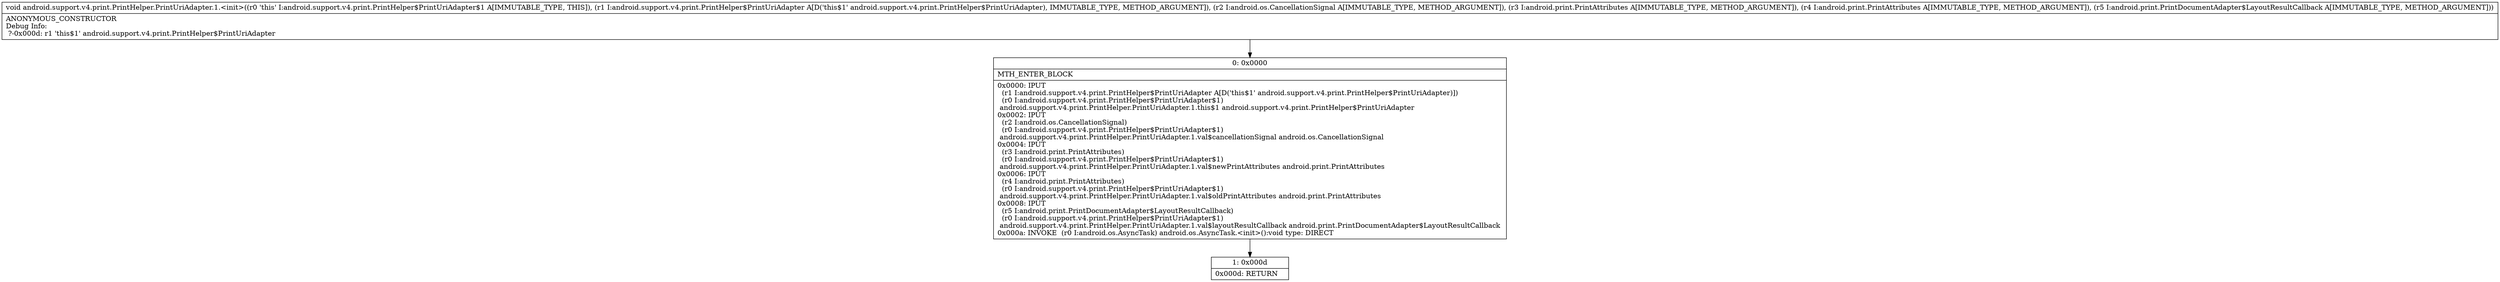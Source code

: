 digraph "CFG forandroid.support.v4.print.PrintHelper.PrintUriAdapter.1.\<init\>(Landroid\/support\/v4\/print\/PrintHelper$PrintUriAdapter;Landroid\/os\/CancellationSignal;Landroid\/print\/PrintAttributes;Landroid\/print\/PrintAttributes;Landroid\/print\/PrintDocumentAdapter$LayoutResultCallback;)V" {
Node_0 [shape=record,label="{0\:\ 0x0000|MTH_ENTER_BLOCK\l|0x0000: IPUT  \l  (r1 I:android.support.v4.print.PrintHelper$PrintUriAdapter A[D('this$1' android.support.v4.print.PrintHelper$PrintUriAdapter)])\l  (r0 I:android.support.v4.print.PrintHelper$PrintUriAdapter$1)\l android.support.v4.print.PrintHelper.PrintUriAdapter.1.this$1 android.support.v4.print.PrintHelper$PrintUriAdapter \l0x0002: IPUT  \l  (r2 I:android.os.CancellationSignal)\l  (r0 I:android.support.v4.print.PrintHelper$PrintUriAdapter$1)\l android.support.v4.print.PrintHelper.PrintUriAdapter.1.val$cancellationSignal android.os.CancellationSignal \l0x0004: IPUT  \l  (r3 I:android.print.PrintAttributes)\l  (r0 I:android.support.v4.print.PrintHelper$PrintUriAdapter$1)\l android.support.v4.print.PrintHelper.PrintUriAdapter.1.val$newPrintAttributes android.print.PrintAttributes \l0x0006: IPUT  \l  (r4 I:android.print.PrintAttributes)\l  (r0 I:android.support.v4.print.PrintHelper$PrintUriAdapter$1)\l android.support.v4.print.PrintHelper.PrintUriAdapter.1.val$oldPrintAttributes android.print.PrintAttributes \l0x0008: IPUT  \l  (r5 I:android.print.PrintDocumentAdapter$LayoutResultCallback)\l  (r0 I:android.support.v4.print.PrintHelper$PrintUriAdapter$1)\l android.support.v4.print.PrintHelper.PrintUriAdapter.1.val$layoutResultCallback android.print.PrintDocumentAdapter$LayoutResultCallback \l0x000a: INVOKE  (r0 I:android.os.AsyncTask) android.os.AsyncTask.\<init\>():void type: DIRECT \l}"];
Node_1 [shape=record,label="{1\:\ 0x000d|0x000d: RETURN   \l}"];
MethodNode[shape=record,label="{void android.support.v4.print.PrintHelper.PrintUriAdapter.1.\<init\>((r0 'this' I:android.support.v4.print.PrintHelper$PrintUriAdapter$1 A[IMMUTABLE_TYPE, THIS]), (r1 I:android.support.v4.print.PrintHelper$PrintUriAdapter A[D('this$1' android.support.v4.print.PrintHelper$PrintUriAdapter), IMMUTABLE_TYPE, METHOD_ARGUMENT]), (r2 I:android.os.CancellationSignal A[IMMUTABLE_TYPE, METHOD_ARGUMENT]), (r3 I:android.print.PrintAttributes A[IMMUTABLE_TYPE, METHOD_ARGUMENT]), (r4 I:android.print.PrintAttributes A[IMMUTABLE_TYPE, METHOD_ARGUMENT]), (r5 I:android.print.PrintDocumentAdapter$LayoutResultCallback A[IMMUTABLE_TYPE, METHOD_ARGUMENT]))  | ANONYMOUS_CONSTRUCTOR\lDebug Info:\l  ?\-0x000d: r1 'this$1' android.support.v4.print.PrintHelper$PrintUriAdapter\l}"];
MethodNode -> Node_0;
Node_0 -> Node_1;
}

